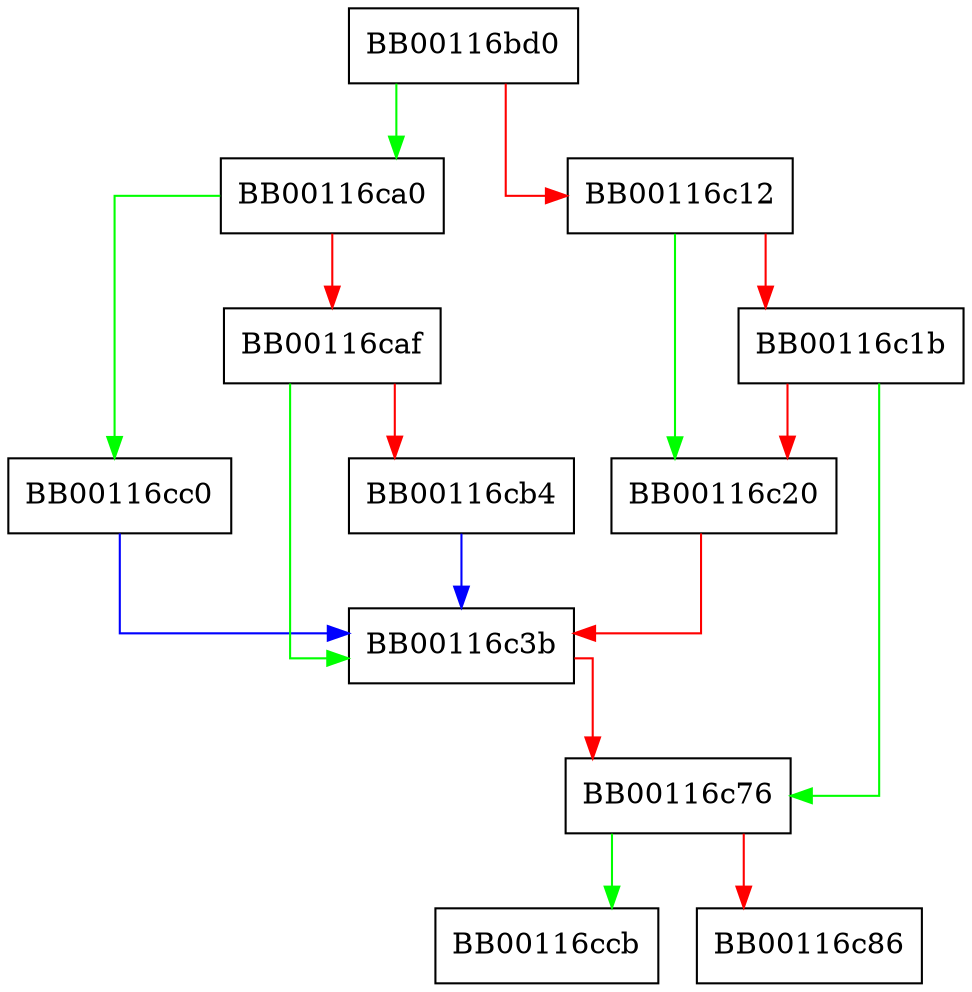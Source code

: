 digraph FUN_00116bd0 {
  node [shape="box"];
  graph [splines=ortho];
  BB00116bd0 -> BB00116ca0 [color="green"];
  BB00116bd0 -> BB00116c12 [color="red"];
  BB00116c12 -> BB00116c20 [color="green"];
  BB00116c12 -> BB00116c1b [color="red"];
  BB00116c1b -> BB00116c76 [color="green"];
  BB00116c1b -> BB00116c20 [color="red"];
  BB00116c20 -> BB00116c3b [color="red"];
  BB00116c3b -> BB00116c76 [color="red"];
  BB00116c76 -> BB00116ccb [color="green"];
  BB00116c76 -> BB00116c86 [color="red"];
  BB00116ca0 -> BB00116cc0 [color="green"];
  BB00116ca0 -> BB00116caf [color="red"];
  BB00116caf -> BB00116c3b [color="green"];
  BB00116caf -> BB00116cb4 [color="red"];
  BB00116cb4 -> BB00116c3b [color="blue"];
  BB00116cc0 -> BB00116c3b [color="blue"];
}